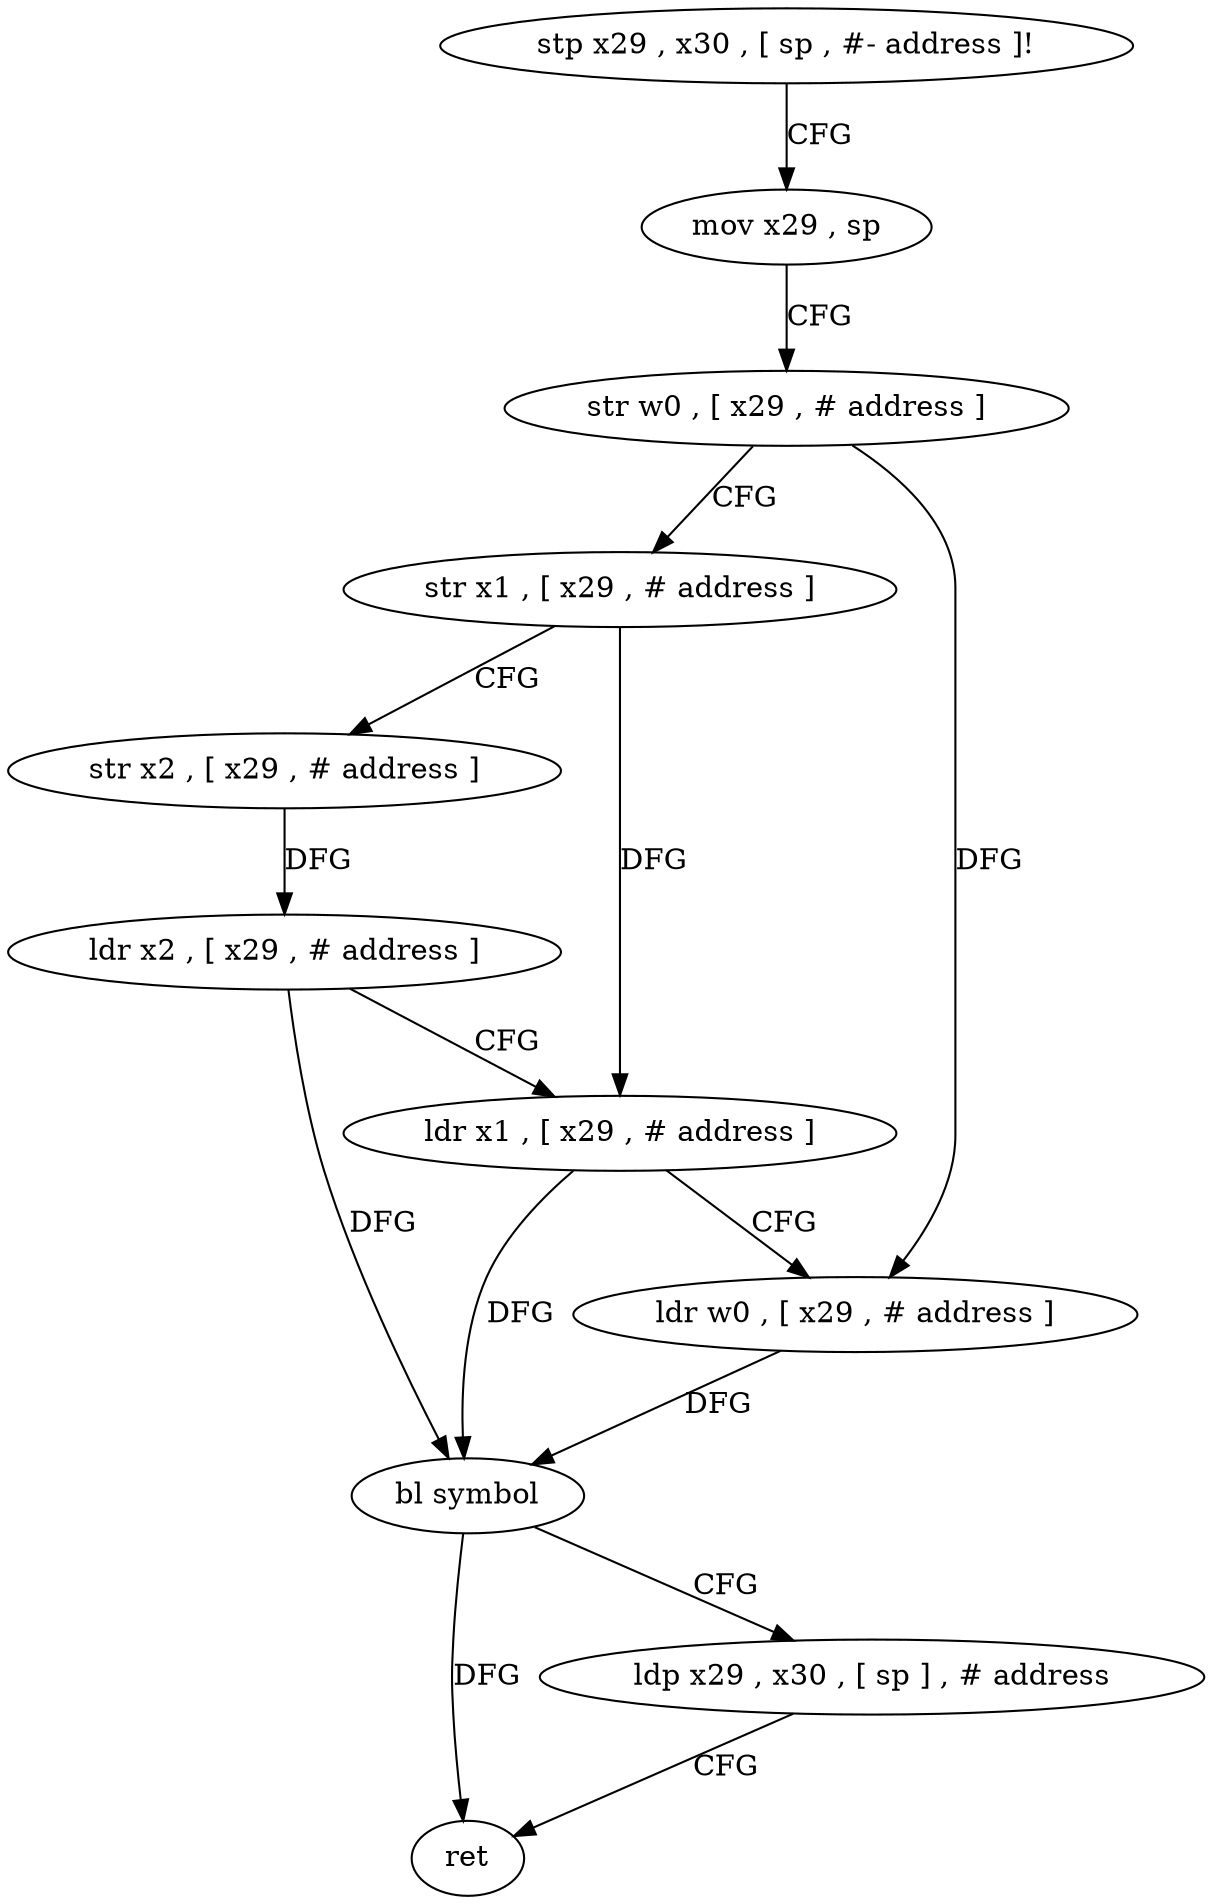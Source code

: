 digraph "func" {
"4539040" [label = "stp x29 , x30 , [ sp , #- address ]!" ]
"4539044" [label = "mov x29 , sp" ]
"4539048" [label = "str w0 , [ x29 , # address ]" ]
"4539052" [label = "str x1 , [ x29 , # address ]" ]
"4539056" [label = "str x2 , [ x29 , # address ]" ]
"4539060" [label = "ldr x2 , [ x29 , # address ]" ]
"4539064" [label = "ldr x1 , [ x29 , # address ]" ]
"4539068" [label = "ldr w0 , [ x29 , # address ]" ]
"4539072" [label = "bl symbol" ]
"4539076" [label = "ldp x29 , x30 , [ sp ] , # address" ]
"4539080" [label = "ret" ]
"4539040" -> "4539044" [ label = "CFG" ]
"4539044" -> "4539048" [ label = "CFG" ]
"4539048" -> "4539052" [ label = "CFG" ]
"4539048" -> "4539068" [ label = "DFG" ]
"4539052" -> "4539056" [ label = "CFG" ]
"4539052" -> "4539064" [ label = "DFG" ]
"4539056" -> "4539060" [ label = "DFG" ]
"4539060" -> "4539064" [ label = "CFG" ]
"4539060" -> "4539072" [ label = "DFG" ]
"4539064" -> "4539068" [ label = "CFG" ]
"4539064" -> "4539072" [ label = "DFG" ]
"4539068" -> "4539072" [ label = "DFG" ]
"4539072" -> "4539076" [ label = "CFG" ]
"4539072" -> "4539080" [ label = "DFG" ]
"4539076" -> "4539080" [ label = "CFG" ]
}
